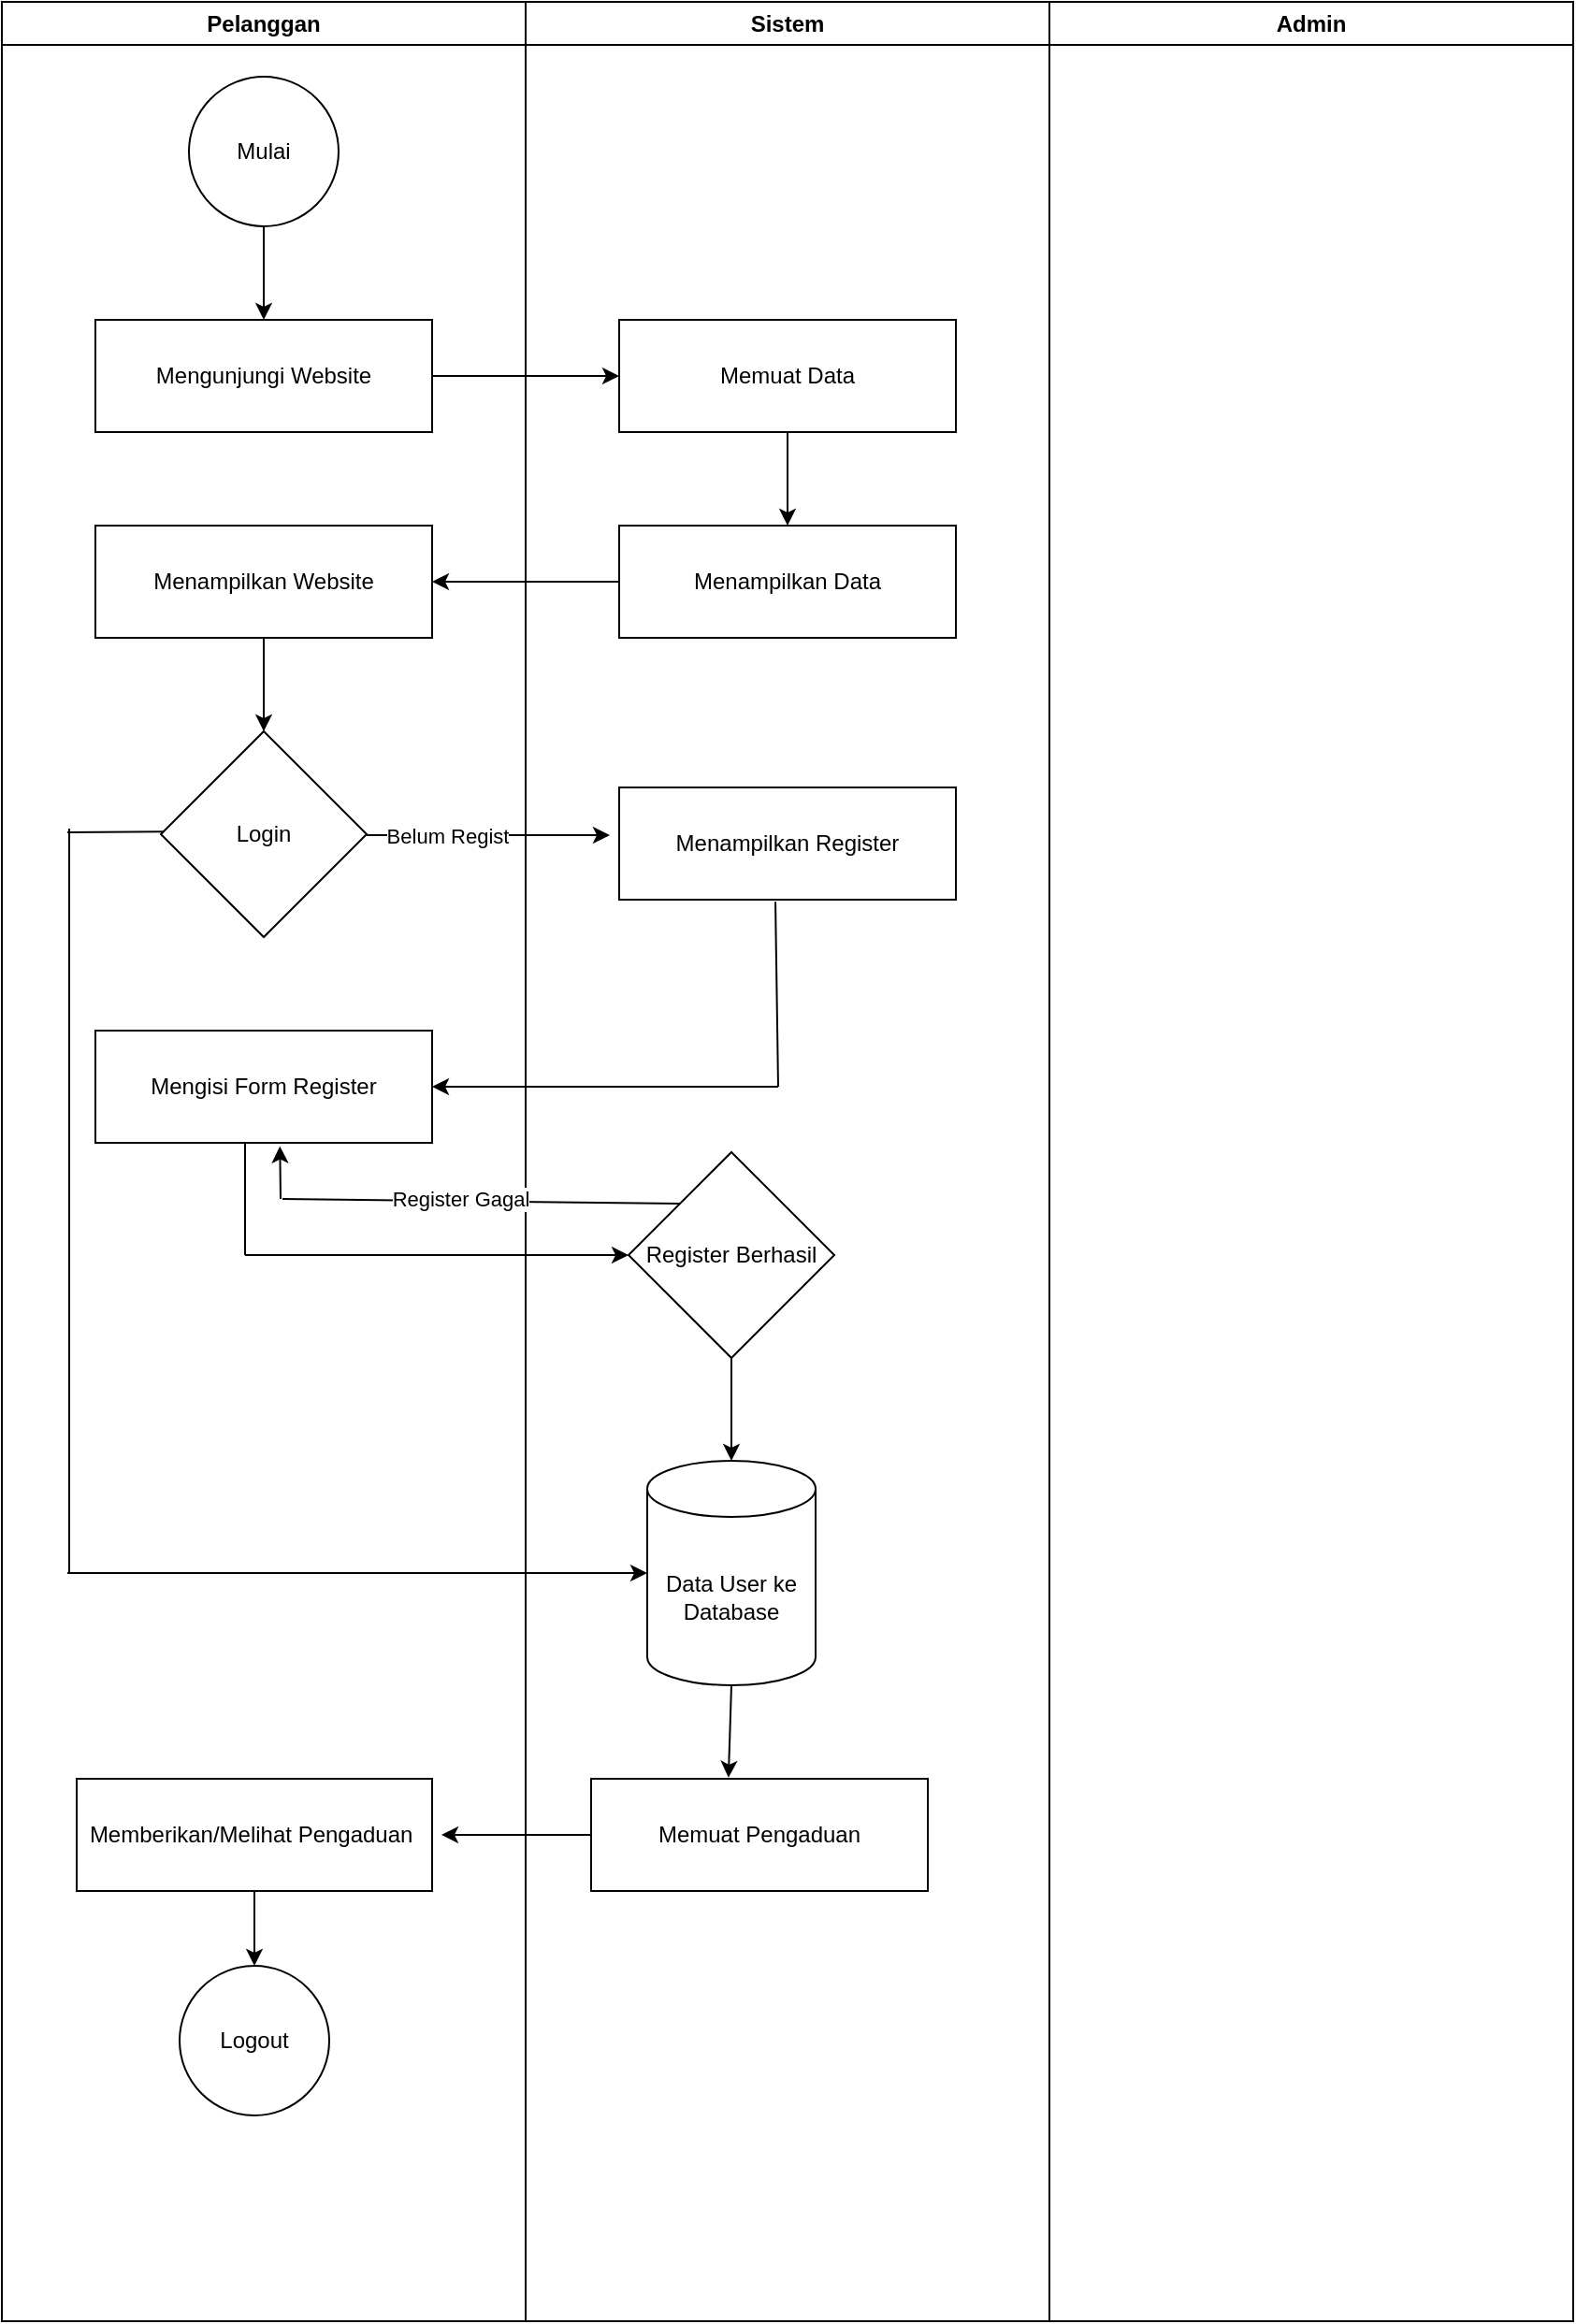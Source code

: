 <mxfile version="27.1.5">
  <diagram name="Page-1" id="TdNFC6dyx0LUao1MvASP">
    <mxGraphModel dx="786" dy="2651" grid="1" gridSize="10" guides="1" tooltips="1" connect="1" arrows="0" fold="1" page="1" pageScale="1" pageWidth="850" pageHeight="1100" math="0" shadow="0">
      <root>
        <mxCell id="0" />
        <mxCell id="1" parent="0" />
        <mxCell id="mpC0bAIoU8zlxZdmQgjL-28" value="Pelanggan" style="swimlane;whiteSpace=wrap;html=1;" parent="1" vertex="1">
          <mxGeometry x="5" y="-2160" width="280" height="1240" as="geometry" />
        </mxCell>
        <mxCell id="mpC0bAIoU8zlxZdmQgjL-32" value="Mulai" style="ellipse;whiteSpace=wrap;html=1;aspect=fixed;" parent="mpC0bAIoU8zlxZdmQgjL-28" vertex="1">
          <mxGeometry x="100" y="40" width="80" height="80" as="geometry" />
        </mxCell>
        <mxCell id="mpC0bAIoU8zlxZdmQgjL-33" value="Mengunjungi Website" style="rounded=0;whiteSpace=wrap;html=1;" parent="mpC0bAIoU8zlxZdmQgjL-28" vertex="1">
          <mxGeometry x="50" y="170" width="180" height="60" as="geometry" />
        </mxCell>
        <mxCell id="mpC0bAIoU8zlxZdmQgjL-34" value="" style="endArrow=classic;html=1;rounded=0;exitX=0.5;exitY=1;exitDx=0;exitDy=0;entryX=0.5;entryY=0;entryDx=0;entryDy=0;" parent="mpC0bAIoU8zlxZdmQgjL-28" source="mpC0bAIoU8zlxZdmQgjL-32" target="mpC0bAIoU8zlxZdmQgjL-33" edge="1">
          <mxGeometry width="50" height="50" relative="1" as="geometry">
            <mxPoint x="395" y="190" as="sourcePoint" />
            <mxPoint x="445" y="140" as="targetPoint" />
          </mxGeometry>
        </mxCell>
        <mxCell id="mpC0bAIoU8zlxZdmQgjL-38" value="" style="endArrow=classic;html=1;rounded=0;entryX=0;entryY=0.5;entryDx=0;entryDy=0;" parent="mpC0bAIoU8zlxZdmQgjL-28" target="mpC0bAIoU8zlxZdmQgjL-36" edge="1">
          <mxGeometry width="50" height="50" relative="1" as="geometry">
            <mxPoint x="230" y="200" as="sourcePoint" />
            <mxPoint x="280" y="150" as="targetPoint" />
          </mxGeometry>
        </mxCell>
        <mxCell id="mpC0bAIoU8zlxZdmQgjL-41" value="Menampilkan Website" style="rounded=0;whiteSpace=wrap;html=1;" parent="mpC0bAIoU8zlxZdmQgjL-28" vertex="1">
          <mxGeometry x="50" y="280" width="180" height="60" as="geometry" />
        </mxCell>
        <mxCell id="mpC0bAIoU8zlxZdmQgjL-48" value="Login" style="rhombus;whiteSpace=wrap;html=1;" parent="mpC0bAIoU8zlxZdmQgjL-28" vertex="1">
          <mxGeometry x="85" y="390" width="110" height="110" as="geometry" />
        </mxCell>
        <mxCell id="mpC0bAIoU8zlxZdmQgjL-49" value="" style="endArrow=classic;html=1;rounded=0;exitX=0.5;exitY=1;exitDx=0;exitDy=0;entryX=0.5;entryY=0;entryDx=0;entryDy=0;" parent="mpC0bAIoU8zlxZdmQgjL-28" source="mpC0bAIoU8zlxZdmQgjL-41" target="mpC0bAIoU8zlxZdmQgjL-48" edge="1">
          <mxGeometry width="50" height="50" relative="1" as="geometry">
            <mxPoint x="395" y="420" as="sourcePoint" />
            <mxPoint x="445" y="370" as="targetPoint" />
          </mxGeometry>
        </mxCell>
        <mxCell id="mpC0bAIoU8zlxZdmQgjL-56" value="Mengisi Form Register" style="rounded=0;whiteSpace=wrap;html=1;" parent="mpC0bAIoU8zlxZdmQgjL-28" vertex="1">
          <mxGeometry x="50" y="550" width="180" height="60" as="geometry" />
        </mxCell>
        <mxCell id="mpC0bAIoU8zlxZdmQgjL-60" value="" style="endArrow=none;html=1;rounded=0;" parent="mpC0bAIoU8zlxZdmQgjL-28" edge="1">
          <mxGeometry width="50" height="50" relative="1" as="geometry">
            <mxPoint x="130" y="610" as="sourcePoint" />
            <mxPoint x="130" y="670" as="targetPoint" />
          </mxGeometry>
        </mxCell>
        <mxCell id="mpC0bAIoU8zlxZdmQgjL-61" value="" style="endArrow=classic;html=1;rounded=0;" parent="mpC0bAIoU8zlxZdmQgjL-28" edge="1">
          <mxGeometry width="50" height="50" relative="1" as="geometry">
            <mxPoint x="130" y="670" as="sourcePoint" />
            <mxPoint x="335" y="670" as="targetPoint" />
          </mxGeometry>
        </mxCell>
        <mxCell id="mpC0bAIoU8zlxZdmQgjL-65" value="" style="endArrow=classic;html=1;rounded=0;entryX=0.548;entryY=1.03;entryDx=0;entryDy=0;entryPerimeter=0;" parent="mpC0bAIoU8zlxZdmQgjL-28" target="mpC0bAIoU8zlxZdmQgjL-56" edge="1">
          <mxGeometry width="50" height="50" relative="1" as="geometry">
            <mxPoint x="149" y="640" as="sourcePoint" />
            <mxPoint x="195" y="590" as="targetPoint" />
          </mxGeometry>
        </mxCell>
        <mxCell id="2zwWdAj_e86U1D_kx7nc-1" value="" style="endArrow=none;html=1;rounded=0;exitX=0.079;exitY=0.442;exitDx=0;exitDy=0;exitPerimeter=0;" edge="1" parent="mpC0bAIoU8zlxZdmQgjL-28">
          <mxGeometry width="50" height="50" relative="1" as="geometry">
            <mxPoint x="86.69" y="443.62" as="sourcePoint" />
            <mxPoint x="35" y="444" as="targetPoint" />
          </mxGeometry>
        </mxCell>
        <mxCell id="2zwWdAj_e86U1D_kx7nc-10" value="Memberikan/Melihat Pengaduan&amp;nbsp;" style="rounded=0;whiteSpace=wrap;html=1;" vertex="1" parent="mpC0bAIoU8zlxZdmQgjL-28">
          <mxGeometry x="40" y="950" width="190" height="60" as="geometry" />
        </mxCell>
        <mxCell id="2zwWdAj_e86U1D_kx7nc-15" value="Logout" style="ellipse;whiteSpace=wrap;html=1;aspect=fixed;" vertex="1" parent="mpC0bAIoU8zlxZdmQgjL-28">
          <mxGeometry x="95" y="1050" width="80" height="80" as="geometry" />
        </mxCell>
        <mxCell id="2zwWdAj_e86U1D_kx7nc-16" value="" style="endArrow=classic;html=1;rounded=0;exitX=0.5;exitY=1;exitDx=0;exitDy=0;" edge="1" parent="mpC0bAIoU8zlxZdmQgjL-28" source="2zwWdAj_e86U1D_kx7nc-10" target="2zwWdAj_e86U1D_kx7nc-15">
          <mxGeometry width="50" height="50" relative="1" as="geometry">
            <mxPoint x="315" y="1160" as="sourcePoint" />
            <mxPoint x="365" y="1110" as="targetPoint" />
          </mxGeometry>
        </mxCell>
        <mxCell id="mpC0bAIoU8zlxZdmQgjL-30" value="Sistem" style="swimlane;whiteSpace=wrap;html=1;" parent="1" vertex="1">
          <mxGeometry x="285" y="-2160" width="280" height="1240" as="geometry" />
        </mxCell>
        <mxCell id="mpC0bAIoU8zlxZdmQgjL-36" value="Memuat Data" style="rounded=0;whiteSpace=wrap;html=1;" parent="mpC0bAIoU8zlxZdmQgjL-30" vertex="1">
          <mxGeometry x="50" y="170" width="180" height="60" as="geometry" />
        </mxCell>
        <mxCell id="mpC0bAIoU8zlxZdmQgjL-37" value="Menampilkan Data" style="rounded=0;whiteSpace=wrap;html=1;" parent="mpC0bAIoU8zlxZdmQgjL-30" vertex="1">
          <mxGeometry x="50" y="280" width="180" height="60" as="geometry" />
        </mxCell>
        <mxCell id="mpC0bAIoU8zlxZdmQgjL-39" value="" style="endArrow=classic;html=1;rounded=0;exitX=0.5;exitY=1;exitDx=0;exitDy=0;entryX=0.5;entryY=0;entryDx=0;entryDy=0;" parent="mpC0bAIoU8zlxZdmQgjL-30" source="mpC0bAIoU8zlxZdmQgjL-36" target="mpC0bAIoU8zlxZdmQgjL-37" edge="1">
          <mxGeometry width="50" height="50" relative="1" as="geometry">
            <mxPoint x="115" y="190" as="sourcePoint" />
            <mxPoint x="165" y="140" as="targetPoint" />
          </mxGeometry>
        </mxCell>
        <mxCell id="mpC0bAIoU8zlxZdmQgjL-51" value="Menampilkan Register" style="rounded=0;whiteSpace=wrap;html=1;" parent="mpC0bAIoU8zlxZdmQgjL-30" vertex="1">
          <mxGeometry x="50" y="420" width="180" height="60" as="geometry" />
        </mxCell>
        <mxCell id="mpC0bAIoU8zlxZdmQgjL-52" value="" style="endArrow=classic;html=1;rounded=0;" parent="mpC0bAIoU8zlxZdmQgjL-30" edge="1">
          <mxGeometry width="50" height="50" relative="1" as="geometry">
            <mxPoint x="-85" y="445.5" as="sourcePoint" />
            <mxPoint x="45" y="445.5" as="targetPoint" />
          </mxGeometry>
        </mxCell>
        <mxCell id="mpC0bAIoU8zlxZdmQgjL-66" value="Belum Regist" style="edgeLabel;html=1;align=center;verticalAlign=middle;resizable=0;points=[];" parent="mpC0bAIoU8zlxZdmQgjL-52" vertex="1" connectable="0">
          <mxGeometry x="-0.344" relative="1" as="geometry">
            <mxPoint as="offset" />
          </mxGeometry>
        </mxCell>
        <mxCell id="mpC0bAIoU8zlxZdmQgjL-58" value="" style="endArrow=classic;html=1;rounded=0;entryX=1;entryY=0.5;entryDx=0;entryDy=0;" parent="mpC0bAIoU8zlxZdmQgjL-30" target="mpC0bAIoU8zlxZdmQgjL-56" edge="1">
          <mxGeometry width="50" height="50" relative="1" as="geometry">
            <mxPoint x="135" y="580" as="sourcePoint" />
            <mxPoint x="-50" y="585" as="targetPoint" />
          </mxGeometry>
        </mxCell>
        <mxCell id="mpC0bAIoU8zlxZdmQgjL-62" value="Register Berhasil" style="rhombus;whiteSpace=wrap;html=1;" parent="mpC0bAIoU8zlxZdmQgjL-30" vertex="1">
          <mxGeometry x="55" y="615" width="110" height="110" as="geometry" />
        </mxCell>
        <mxCell id="mpC0bAIoU8zlxZdmQgjL-63" value="" style="endArrow=none;html=1;rounded=0;exitX=0;exitY=0;exitDx=0;exitDy=0;" parent="mpC0bAIoU8zlxZdmQgjL-30" source="mpC0bAIoU8zlxZdmQgjL-62" edge="1">
          <mxGeometry width="50" height="50" relative="1" as="geometry">
            <mxPoint x="75" y="640" as="sourcePoint" />
            <mxPoint x="-130" y="640" as="targetPoint" />
          </mxGeometry>
        </mxCell>
        <mxCell id="mpC0bAIoU8zlxZdmQgjL-67" value="Register Gagal" style="edgeLabel;html=1;align=center;verticalAlign=middle;resizable=0;points=[];" parent="mpC0bAIoU8zlxZdmQgjL-63" vertex="1" connectable="0">
          <mxGeometry x="0.109" y="-1" relative="1" as="geometry">
            <mxPoint as="offset" />
          </mxGeometry>
        </mxCell>
        <mxCell id="2zwWdAj_e86U1D_kx7nc-5" value="Data User ke Database" style="shape=cylinder3;whiteSpace=wrap;html=1;boundedLbl=1;backgroundOutline=1;size=15;direction=east;" vertex="1" parent="mpC0bAIoU8zlxZdmQgjL-30">
          <mxGeometry x="65" y="780" width="90" height="120" as="geometry" />
        </mxCell>
        <mxCell id="2zwWdAj_e86U1D_kx7nc-6" value="" style="endArrow=classic;html=1;rounded=0;exitX=0.5;exitY=1;exitDx=0;exitDy=0;" edge="1" parent="mpC0bAIoU8zlxZdmQgjL-30" source="mpC0bAIoU8zlxZdmQgjL-62" target="2zwWdAj_e86U1D_kx7nc-5">
          <mxGeometry width="50" height="50" relative="1" as="geometry">
            <mxPoint x="145" y="780" as="sourcePoint" />
            <mxPoint x="195" y="730" as="targetPoint" />
          </mxGeometry>
        </mxCell>
        <mxCell id="2zwWdAj_e86U1D_kx7nc-8" value="Memuat Pengaduan" style="rounded=0;whiteSpace=wrap;html=1;" vertex="1" parent="mpC0bAIoU8zlxZdmQgjL-30">
          <mxGeometry x="35" y="950" width="180" height="60" as="geometry" />
        </mxCell>
        <mxCell id="2zwWdAj_e86U1D_kx7nc-9" value="" style="endArrow=classic;html=1;rounded=0;exitX=0.5;exitY=1;exitDx=0;exitDy=0;exitPerimeter=0;entryX=0.408;entryY=-0.01;entryDx=0;entryDy=0;entryPerimeter=0;" edge="1" parent="mpC0bAIoU8zlxZdmQgjL-30" source="2zwWdAj_e86U1D_kx7nc-5" target="2zwWdAj_e86U1D_kx7nc-8">
          <mxGeometry width="50" height="50" relative="1" as="geometry">
            <mxPoint x="85" y="910" as="sourcePoint" />
            <mxPoint x="135" y="860" as="targetPoint" />
          </mxGeometry>
        </mxCell>
        <mxCell id="mpC0bAIoU8zlxZdmQgjL-31" value="Admin" style="swimlane;whiteSpace=wrap;html=1;" parent="1" vertex="1">
          <mxGeometry x="565" y="-2160" width="280" height="1240" as="geometry" />
        </mxCell>
        <mxCell id="mpC0bAIoU8zlxZdmQgjL-42" value="" style="endArrow=classic;html=1;rounded=0;exitX=0;exitY=0.5;exitDx=0;exitDy=0;entryX=1;entryY=0.5;entryDx=0;entryDy=0;" parent="1" source="mpC0bAIoU8zlxZdmQgjL-37" target="mpC0bAIoU8zlxZdmQgjL-41" edge="1">
          <mxGeometry width="50" height="50" relative="1" as="geometry">
            <mxPoint x="400" y="-1970" as="sourcePoint" />
            <mxPoint x="450" y="-2020" as="targetPoint" />
          </mxGeometry>
        </mxCell>
        <mxCell id="mpC0bAIoU8zlxZdmQgjL-57" value="" style="endArrow=none;html=1;rounded=0;exitX=0.464;exitY=1.019;exitDx=0;exitDy=0;exitPerimeter=0;" parent="1" source="mpC0bAIoU8zlxZdmQgjL-51" edge="1">
          <mxGeometry width="50" height="50" relative="1" as="geometry">
            <mxPoint x="400" y="-1600" as="sourcePoint" />
            <mxPoint x="420" y="-1580" as="targetPoint" />
          </mxGeometry>
        </mxCell>
        <mxCell id="2zwWdAj_e86U1D_kx7nc-2" value="" style="endArrow=none;html=1;rounded=0;" edge="1" parent="1">
          <mxGeometry width="50" height="50" relative="1" as="geometry">
            <mxPoint x="41" y="-1718" as="sourcePoint" />
            <mxPoint x="41" y="-1320" as="targetPoint" />
          </mxGeometry>
        </mxCell>
        <mxCell id="2zwWdAj_e86U1D_kx7nc-7" value="" style="endArrow=classic;html=1;rounded=0;" edge="1" parent="1" target="2zwWdAj_e86U1D_kx7nc-5">
          <mxGeometry width="50" height="50" relative="1" as="geometry">
            <mxPoint x="40" y="-1320" as="sourcePoint" />
            <mxPoint x="420" y="-1310" as="targetPoint" />
          </mxGeometry>
        </mxCell>
        <mxCell id="2zwWdAj_e86U1D_kx7nc-11" value="" style="endArrow=classic;html=1;rounded=0;exitX=0;exitY=0.5;exitDx=0;exitDy=0;" edge="1" parent="1" source="2zwWdAj_e86U1D_kx7nc-8">
          <mxGeometry width="50" height="50" relative="1" as="geometry">
            <mxPoint x="370" y="-1130" as="sourcePoint" />
            <mxPoint x="240" y="-1180" as="targetPoint" />
          </mxGeometry>
        </mxCell>
      </root>
    </mxGraphModel>
  </diagram>
</mxfile>
